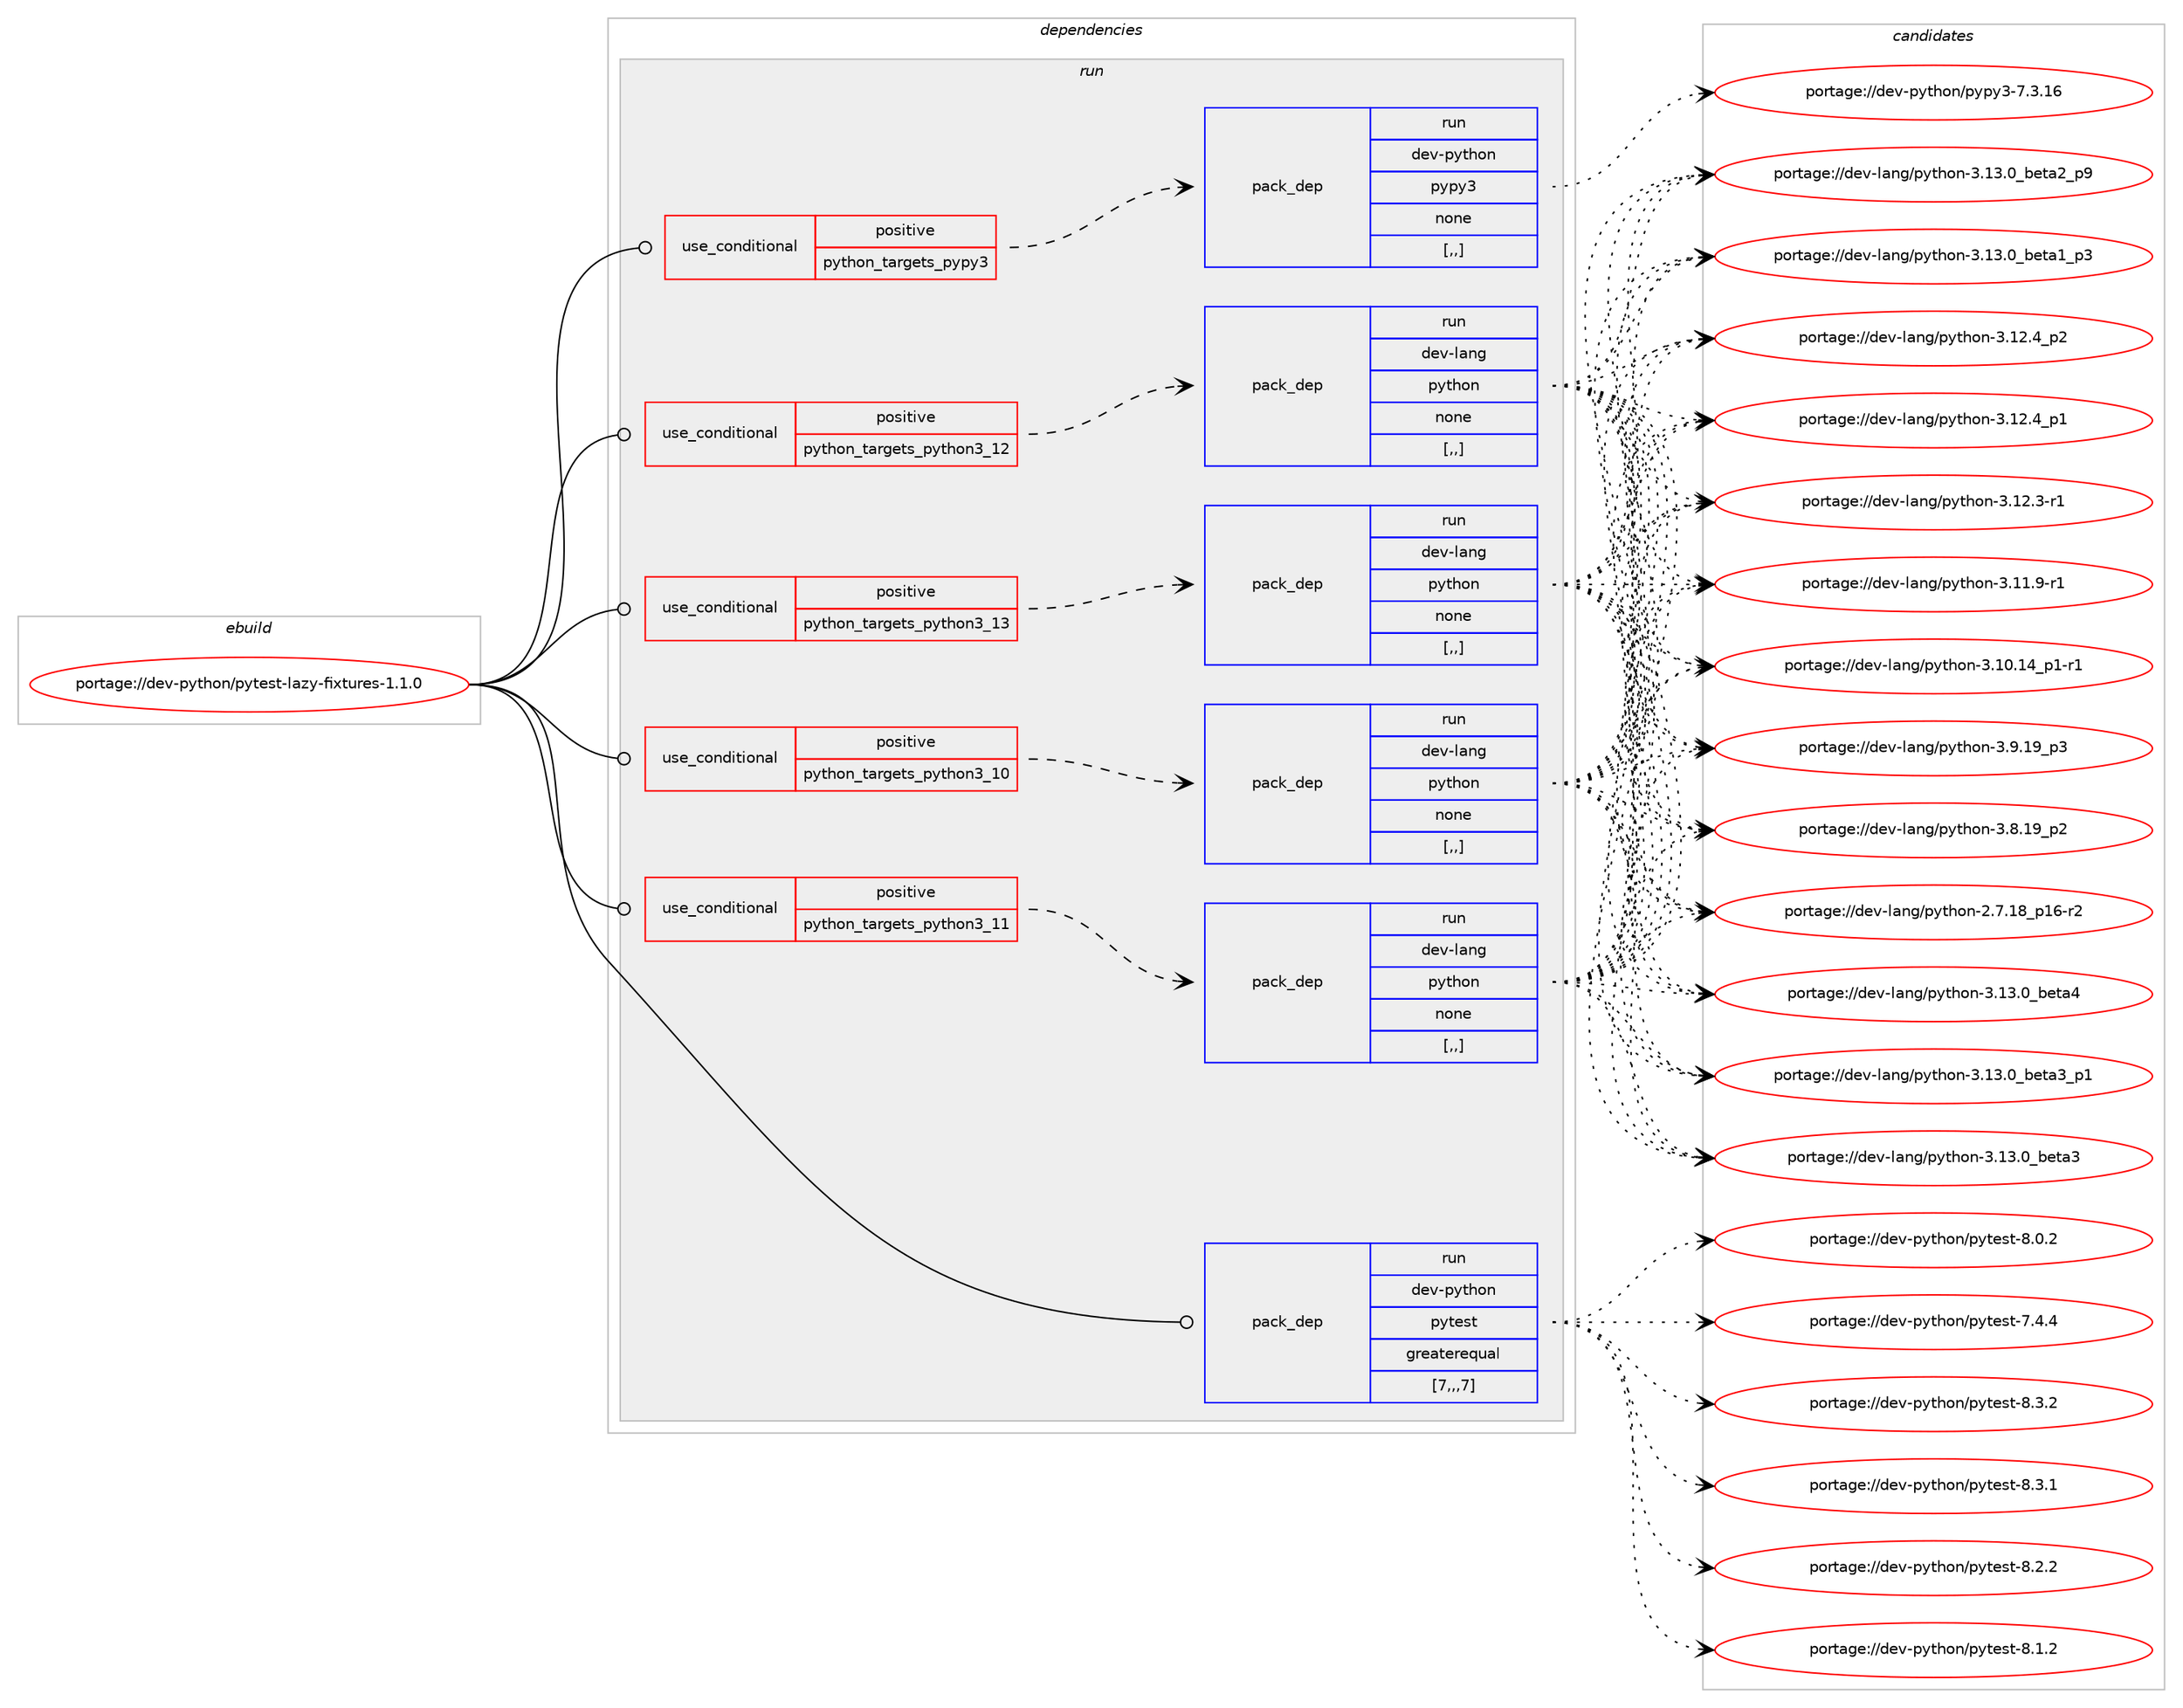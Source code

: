 digraph prolog {

# *************
# Graph options
# *************

newrank=true;
concentrate=true;
compound=true;
graph [rankdir=LR,fontname=Helvetica,fontsize=10,ranksep=1.5];#, ranksep=2.5, nodesep=0.2];
edge  [arrowhead=vee];
node  [fontname=Helvetica,fontsize=10];

# **********
# The ebuild
# **********

subgraph cluster_leftcol {
color=gray;
label=<<i>ebuild</i>>;
id [label="portage://dev-python/pytest-lazy-fixtures-1.1.0", color=red, width=4, href="../dev-python/pytest-lazy-fixtures-1.1.0.svg"];
}

# ****************
# The dependencies
# ****************

subgraph cluster_midcol {
color=gray;
label=<<i>dependencies</i>>;
subgraph cluster_compile {
fillcolor="#eeeeee";
style=filled;
label=<<i>compile</i>>;
}
subgraph cluster_compileandrun {
fillcolor="#eeeeee";
style=filled;
label=<<i>compile and run</i>>;
}
subgraph cluster_run {
fillcolor="#eeeeee";
style=filled;
label=<<i>run</i>>;
subgraph cond38006 {
dependency159392 [label=<<TABLE BORDER="0" CELLBORDER="1" CELLSPACING="0" CELLPADDING="4"><TR><TD ROWSPAN="3" CELLPADDING="10">use_conditional</TD></TR><TR><TD>positive</TD></TR><TR><TD>python_targets_pypy3</TD></TR></TABLE>>, shape=none, color=red];
subgraph pack120117 {
dependency159393 [label=<<TABLE BORDER="0" CELLBORDER="1" CELLSPACING="0" CELLPADDING="4" WIDTH="220"><TR><TD ROWSPAN="6" CELLPADDING="30">pack_dep</TD></TR><TR><TD WIDTH="110">run</TD></TR><TR><TD>dev-python</TD></TR><TR><TD>pypy3</TD></TR><TR><TD>none</TD></TR><TR><TD>[,,]</TD></TR></TABLE>>, shape=none, color=blue];
}
dependency159392:e -> dependency159393:w [weight=20,style="dashed",arrowhead="vee"];
}
id:e -> dependency159392:w [weight=20,style="solid",arrowhead="odot"];
subgraph cond38007 {
dependency159394 [label=<<TABLE BORDER="0" CELLBORDER="1" CELLSPACING="0" CELLPADDING="4"><TR><TD ROWSPAN="3" CELLPADDING="10">use_conditional</TD></TR><TR><TD>positive</TD></TR><TR><TD>python_targets_python3_10</TD></TR></TABLE>>, shape=none, color=red];
subgraph pack120118 {
dependency159395 [label=<<TABLE BORDER="0" CELLBORDER="1" CELLSPACING="0" CELLPADDING="4" WIDTH="220"><TR><TD ROWSPAN="6" CELLPADDING="30">pack_dep</TD></TR><TR><TD WIDTH="110">run</TD></TR><TR><TD>dev-lang</TD></TR><TR><TD>python</TD></TR><TR><TD>none</TD></TR><TR><TD>[,,]</TD></TR></TABLE>>, shape=none, color=blue];
}
dependency159394:e -> dependency159395:w [weight=20,style="dashed",arrowhead="vee"];
}
id:e -> dependency159394:w [weight=20,style="solid",arrowhead="odot"];
subgraph cond38008 {
dependency159396 [label=<<TABLE BORDER="0" CELLBORDER="1" CELLSPACING="0" CELLPADDING="4"><TR><TD ROWSPAN="3" CELLPADDING="10">use_conditional</TD></TR><TR><TD>positive</TD></TR><TR><TD>python_targets_python3_11</TD></TR></TABLE>>, shape=none, color=red];
subgraph pack120119 {
dependency159397 [label=<<TABLE BORDER="0" CELLBORDER="1" CELLSPACING="0" CELLPADDING="4" WIDTH="220"><TR><TD ROWSPAN="6" CELLPADDING="30">pack_dep</TD></TR><TR><TD WIDTH="110">run</TD></TR><TR><TD>dev-lang</TD></TR><TR><TD>python</TD></TR><TR><TD>none</TD></TR><TR><TD>[,,]</TD></TR></TABLE>>, shape=none, color=blue];
}
dependency159396:e -> dependency159397:w [weight=20,style="dashed",arrowhead="vee"];
}
id:e -> dependency159396:w [weight=20,style="solid",arrowhead="odot"];
subgraph cond38009 {
dependency159398 [label=<<TABLE BORDER="0" CELLBORDER="1" CELLSPACING="0" CELLPADDING="4"><TR><TD ROWSPAN="3" CELLPADDING="10">use_conditional</TD></TR><TR><TD>positive</TD></TR><TR><TD>python_targets_python3_12</TD></TR></TABLE>>, shape=none, color=red];
subgraph pack120120 {
dependency159399 [label=<<TABLE BORDER="0" CELLBORDER="1" CELLSPACING="0" CELLPADDING="4" WIDTH="220"><TR><TD ROWSPAN="6" CELLPADDING="30">pack_dep</TD></TR><TR><TD WIDTH="110">run</TD></TR><TR><TD>dev-lang</TD></TR><TR><TD>python</TD></TR><TR><TD>none</TD></TR><TR><TD>[,,]</TD></TR></TABLE>>, shape=none, color=blue];
}
dependency159398:e -> dependency159399:w [weight=20,style="dashed",arrowhead="vee"];
}
id:e -> dependency159398:w [weight=20,style="solid",arrowhead="odot"];
subgraph cond38010 {
dependency159400 [label=<<TABLE BORDER="0" CELLBORDER="1" CELLSPACING="0" CELLPADDING="4"><TR><TD ROWSPAN="3" CELLPADDING="10">use_conditional</TD></TR><TR><TD>positive</TD></TR><TR><TD>python_targets_python3_13</TD></TR></TABLE>>, shape=none, color=red];
subgraph pack120121 {
dependency159401 [label=<<TABLE BORDER="0" CELLBORDER="1" CELLSPACING="0" CELLPADDING="4" WIDTH="220"><TR><TD ROWSPAN="6" CELLPADDING="30">pack_dep</TD></TR><TR><TD WIDTH="110">run</TD></TR><TR><TD>dev-lang</TD></TR><TR><TD>python</TD></TR><TR><TD>none</TD></TR><TR><TD>[,,]</TD></TR></TABLE>>, shape=none, color=blue];
}
dependency159400:e -> dependency159401:w [weight=20,style="dashed",arrowhead="vee"];
}
id:e -> dependency159400:w [weight=20,style="solid",arrowhead="odot"];
subgraph pack120122 {
dependency159402 [label=<<TABLE BORDER="0" CELLBORDER="1" CELLSPACING="0" CELLPADDING="4" WIDTH="220"><TR><TD ROWSPAN="6" CELLPADDING="30">pack_dep</TD></TR><TR><TD WIDTH="110">run</TD></TR><TR><TD>dev-python</TD></TR><TR><TD>pytest</TD></TR><TR><TD>greaterequal</TD></TR><TR><TD>[7,,,7]</TD></TR></TABLE>>, shape=none, color=blue];
}
id:e -> dependency159402:w [weight=20,style="solid",arrowhead="odot"];
}
}

# **************
# The candidates
# **************

subgraph cluster_choices {
rank=same;
color=gray;
label=<<i>candidates</i>>;

subgraph choice120117 {
color=black;
nodesep=1;
choice10010111845112121116104111110471121211121215145554651464954 [label="portage://dev-python/pypy3-7.3.16", color=red, width=4,href="../dev-python/pypy3-7.3.16.svg"];
dependency159393:e -> choice10010111845112121116104111110471121211121215145554651464954:w [style=dotted,weight="100"];
}
subgraph choice120118 {
color=black;
nodesep=1;
choice1001011184510897110103471121211161041111104551464951464895981011169752 [label="portage://dev-lang/python-3.13.0_beta4", color=red, width=4,href="../dev-lang/python-3.13.0_beta4.svg"];
choice10010111845108971101034711212111610411111045514649514648959810111697519511249 [label="portage://dev-lang/python-3.13.0_beta3_p1", color=red, width=4,href="../dev-lang/python-3.13.0_beta3_p1.svg"];
choice1001011184510897110103471121211161041111104551464951464895981011169751 [label="portage://dev-lang/python-3.13.0_beta3", color=red, width=4,href="../dev-lang/python-3.13.0_beta3.svg"];
choice10010111845108971101034711212111610411111045514649514648959810111697509511257 [label="portage://dev-lang/python-3.13.0_beta2_p9", color=red, width=4,href="../dev-lang/python-3.13.0_beta2_p9.svg"];
choice10010111845108971101034711212111610411111045514649514648959810111697499511251 [label="portage://dev-lang/python-3.13.0_beta1_p3", color=red, width=4,href="../dev-lang/python-3.13.0_beta1_p3.svg"];
choice100101118451089711010347112121116104111110455146495046529511250 [label="portage://dev-lang/python-3.12.4_p2", color=red, width=4,href="../dev-lang/python-3.12.4_p2.svg"];
choice100101118451089711010347112121116104111110455146495046529511249 [label="portage://dev-lang/python-3.12.4_p1", color=red, width=4,href="../dev-lang/python-3.12.4_p1.svg"];
choice100101118451089711010347112121116104111110455146495046514511449 [label="portage://dev-lang/python-3.12.3-r1", color=red, width=4,href="../dev-lang/python-3.12.3-r1.svg"];
choice100101118451089711010347112121116104111110455146494946574511449 [label="portage://dev-lang/python-3.11.9-r1", color=red, width=4,href="../dev-lang/python-3.11.9-r1.svg"];
choice100101118451089711010347112121116104111110455146494846495295112494511449 [label="portage://dev-lang/python-3.10.14_p1-r1", color=red, width=4,href="../dev-lang/python-3.10.14_p1-r1.svg"];
choice100101118451089711010347112121116104111110455146574649579511251 [label="portage://dev-lang/python-3.9.19_p3", color=red, width=4,href="../dev-lang/python-3.9.19_p3.svg"];
choice100101118451089711010347112121116104111110455146564649579511250 [label="portage://dev-lang/python-3.8.19_p2", color=red, width=4,href="../dev-lang/python-3.8.19_p2.svg"];
choice100101118451089711010347112121116104111110455046554649569511249544511450 [label="portage://dev-lang/python-2.7.18_p16-r2", color=red, width=4,href="../dev-lang/python-2.7.18_p16-r2.svg"];
dependency159395:e -> choice1001011184510897110103471121211161041111104551464951464895981011169752:w [style=dotted,weight="100"];
dependency159395:e -> choice10010111845108971101034711212111610411111045514649514648959810111697519511249:w [style=dotted,weight="100"];
dependency159395:e -> choice1001011184510897110103471121211161041111104551464951464895981011169751:w [style=dotted,weight="100"];
dependency159395:e -> choice10010111845108971101034711212111610411111045514649514648959810111697509511257:w [style=dotted,weight="100"];
dependency159395:e -> choice10010111845108971101034711212111610411111045514649514648959810111697499511251:w [style=dotted,weight="100"];
dependency159395:e -> choice100101118451089711010347112121116104111110455146495046529511250:w [style=dotted,weight="100"];
dependency159395:e -> choice100101118451089711010347112121116104111110455146495046529511249:w [style=dotted,weight="100"];
dependency159395:e -> choice100101118451089711010347112121116104111110455146495046514511449:w [style=dotted,weight="100"];
dependency159395:e -> choice100101118451089711010347112121116104111110455146494946574511449:w [style=dotted,weight="100"];
dependency159395:e -> choice100101118451089711010347112121116104111110455146494846495295112494511449:w [style=dotted,weight="100"];
dependency159395:e -> choice100101118451089711010347112121116104111110455146574649579511251:w [style=dotted,weight="100"];
dependency159395:e -> choice100101118451089711010347112121116104111110455146564649579511250:w [style=dotted,weight="100"];
dependency159395:e -> choice100101118451089711010347112121116104111110455046554649569511249544511450:w [style=dotted,weight="100"];
}
subgraph choice120119 {
color=black;
nodesep=1;
choice1001011184510897110103471121211161041111104551464951464895981011169752 [label="portage://dev-lang/python-3.13.0_beta4", color=red, width=4,href="../dev-lang/python-3.13.0_beta4.svg"];
choice10010111845108971101034711212111610411111045514649514648959810111697519511249 [label="portage://dev-lang/python-3.13.0_beta3_p1", color=red, width=4,href="../dev-lang/python-3.13.0_beta3_p1.svg"];
choice1001011184510897110103471121211161041111104551464951464895981011169751 [label="portage://dev-lang/python-3.13.0_beta3", color=red, width=4,href="../dev-lang/python-3.13.0_beta3.svg"];
choice10010111845108971101034711212111610411111045514649514648959810111697509511257 [label="portage://dev-lang/python-3.13.0_beta2_p9", color=red, width=4,href="../dev-lang/python-3.13.0_beta2_p9.svg"];
choice10010111845108971101034711212111610411111045514649514648959810111697499511251 [label="portage://dev-lang/python-3.13.0_beta1_p3", color=red, width=4,href="../dev-lang/python-3.13.0_beta1_p3.svg"];
choice100101118451089711010347112121116104111110455146495046529511250 [label="portage://dev-lang/python-3.12.4_p2", color=red, width=4,href="../dev-lang/python-3.12.4_p2.svg"];
choice100101118451089711010347112121116104111110455146495046529511249 [label="portage://dev-lang/python-3.12.4_p1", color=red, width=4,href="../dev-lang/python-3.12.4_p1.svg"];
choice100101118451089711010347112121116104111110455146495046514511449 [label="portage://dev-lang/python-3.12.3-r1", color=red, width=4,href="../dev-lang/python-3.12.3-r1.svg"];
choice100101118451089711010347112121116104111110455146494946574511449 [label="portage://dev-lang/python-3.11.9-r1", color=red, width=4,href="../dev-lang/python-3.11.9-r1.svg"];
choice100101118451089711010347112121116104111110455146494846495295112494511449 [label="portage://dev-lang/python-3.10.14_p1-r1", color=red, width=4,href="../dev-lang/python-3.10.14_p1-r1.svg"];
choice100101118451089711010347112121116104111110455146574649579511251 [label="portage://dev-lang/python-3.9.19_p3", color=red, width=4,href="../dev-lang/python-3.9.19_p3.svg"];
choice100101118451089711010347112121116104111110455146564649579511250 [label="portage://dev-lang/python-3.8.19_p2", color=red, width=4,href="../dev-lang/python-3.8.19_p2.svg"];
choice100101118451089711010347112121116104111110455046554649569511249544511450 [label="portage://dev-lang/python-2.7.18_p16-r2", color=red, width=4,href="../dev-lang/python-2.7.18_p16-r2.svg"];
dependency159397:e -> choice1001011184510897110103471121211161041111104551464951464895981011169752:w [style=dotted,weight="100"];
dependency159397:e -> choice10010111845108971101034711212111610411111045514649514648959810111697519511249:w [style=dotted,weight="100"];
dependency159397:e -> choice1001011184510897110103471121211161041111104551464951464895981011169751:w [style=dotted,weight="100"];
dependency159397:e -> choice10010111845108971101034711212111610411111045514649514648959810111697509511257:w [style=dotted,weight="100"];
dependency159397:e -> choice10010111845108971101034711212111610411111045514649514648959810111697499511251:w [style=dotted,weight="100"];
dependency159397:e -> choice100101118451089711010347112121116104111110455146495046529511250:w [style=dotted,weight="100"];
dependency159397:e -> choice100101118451089711010347112121116104111110455146495046529511249:w [style=dotted,weight="100"];
dependency159397:e -> choice100101118451089711010347112121116104111110455146495046514511449:w [style=dotted,weight="100"];
dependency159397:e -> choice100101118451089711010347112121116104111110455146494946574511449:w [style=dotted,weight="100"];
dependency159397:e -> choice100101118451089711010347112121116104111110455146494846495295112494511449:w [style=dotted,weight="100"];
dependency159397:e -> choice100101118451089711010347112121116104111110455146574649579511251:w [style=dotted,weight="100"];
dependency159397:e -> choice100101118451089711010347112121116104111110455146564649579511250:w [style=dotted,weight="100"];
dependency159397:e -> choice100101118451089711010347112121116104111110455046554649569511249544511450:w [style=dotted,weight="100"];
}
subgraph choice120120 {
color=black;
nodesep=1;
choice1001011184510897110103471121211161041111104551464951464895981011169752 [label="portage://dev-lang/python-3.13.0_beta4", color=red, width=4,href="../dev-lang/python-3.13.0_beta4.svg"];
choice10010111845108971101034711212111610411111045514649514648959810111697519511249 [label="portage://dev-lang/python-3.13.0_beta3_p1", color=red, width=4,href="../dev-lang/python-3.13.0_beta3_p1.svg"];
choice1001011184510897110103471121211161041111104551464951464895981011169751 [label="portage://dev-lang/python-3.13.0_beta3", color=red, width=4,href="../dev-lang/python-3.13.0_beta3.svg"];
choice10010111845108971101034711212111610411111045514649514648959810111697509511257 [label="portage://dev-lang/python-3.13.0_beta2_p9", color=red, width=4,href="../dev-lang/python-3.13.0_beta2_p9.svg"];
choice10010111845108971101034711212111610411111045514649514648959810111697499511251 [label="portage://dev-lang/python-3.13.0_beta1_p3", color=red, width=4,href="../dev-lang/python-3.13.0_beta1_p3.svg"];
choice100101118451089711010347112121116104111110455146495046529511250 [label="portage://dev-lang/python-3.12.4_p2", color=red, width=4,href="../dev-lang/python-3.12.4_p2.svg"];
choice100101118451089711010347112121116104111110455146495046529511249 [label="portage://dev-lang/python-3.12.4_p1", color=red, width=4,href="../dev-lang/python-3.12.4_p1.svg"];
choice100101118451089711010347112121116104111110455146495046514511449 [label="portage://dev-lang/python-3.12.3-r1", color=red, width=4,href="../dev-lang/python-3.12.3-r1.svg"];
choice100101118451089711010347112121116104111110455146494946574511449 [label="portage://dev-lang/python-3.11.9-r1", color=red, width=4,href="../dev-lang/python-3.11.9-r1.svg"];
choice100101118451089711010347112121116104111110455146494846495295112494511449 [label="portage://dev-lang/python-3.10.14_p1-r1", color=red, width=4,href="../dev-lang/python-3.10.14_p1-r1.svg"];
choice100101118451089711010347112121116104111110455146574649579511251 [label="portage://dev-lang/python-3.9.19_p3", color=red, width=4,href="../dev-lang/python-3.9.19_p3.svg"];
choice100101118451089711010347112121116104111110455146564649579511250 [label="portage://dev-lang/python-3.8.19_p2", color=red, width=4,href="../dev-lang/python-3.8.19_p2.svg"];
choice100101118451089711010347112121116104111110455046554649569511249544511450 [label="portage://dev-lang/python-2.7.18_p16-r2", color=red, width=4,href="../dev-lang/python-2.7.18_p16-r2.svg"];
dependency159399:e -> choice1001011184510897110103471121211161041111104551464951464895981011169752:w [style=dotted,weight="100"];
dependency159399:e -> choice10010111845108971101034711212111610411111045514649514648959810111697519511249:w [style=dotted,weight="100"];
dependency159399:e -> choice1001011184510897110103471121211161041111104551464951464895981011169751:w [style=dotted,weight="100"];
dependency159399:e -> choice10010111845108971101034711212111610411111045514649514648959810111697509511257:w [style=dotted,weight="100"];
dependency159399:e -> choice10010111845108971101034711212111610411111045514649514648959810111697499511251:w [style=dotted,weight="100"];
dependency159399:e -> choice100101118451089711010347112121116104111110455146495046529511250:w [style=dotted,weight="100"];
dependency159399:e -> choice100101118451089711010347112121116104111110455146495046529511249:w [style=dotted,weight="100"];
dependency159399:e -> choice100101118451089711010347112121116104111110455146495046514511449:w [style=dotted,weight="100"];
dependency159399:e -> choice100101118451089711010347112121116104111110455146494946574511449:w [style=dotted,weight="100"];
dependency159399:e -> choice100101118451089711010347112121116104111110455146494846495295112494511449:w [style=dotted,weight="100"];
dependency159399:e -> choice100101118451089711010347112121116104111110455146574649579511251:w [style=dotted,weight="100"];
dependency159399:e -> choice100101118451089711010347112121116104111110455146564649579511250:w [style=dotted,weight="100"];
dependency159399:e -> choice100101118451089711010347112121116104111110455046554649569511249544511450:w [style=dotted,weight="100"];
}
subgraph choice120121 {
color=black;
nodesep=1;
choice1001011184510897110103471121211161041111104551464951464895981011169752 [label="portage://dev-lang/python-3.13.0_beta4", color=red, width=4,href="../dev-lang/python-3.13.0_beta4.svg"];
choice10010111845108971101034711212111610411111045514649514648959810111697519511249 [label="portage://dev-lang/python-3.13.0_beta3_p1", color=red, width=4,href="../dev-lang/python-3.13.0_beta3_p1.svg"];
choice1001011184510897110103471121211161041111104551464951464895981011169751 [label="portage://dev-lang/python-3.13.0_beta3", color=red, width=4,href="../dev-lang/python-3.13.0_beta3.svg"];
choice10010111845108971101034711212111610411111045514649514648959810111697509511257 [label="portage://dev-lang/python-3.13.0_beta2_p9", color=red, width=4,href="../dev-lang/python-3.13.0_beta2_p9.svg"];
choice10010111845108971101034711212111610411111045514649514648959810111697499511251 [label="portage://dev-lang/python-3.13.0_beta1_p3", color=red, width=4,href="../dev-lang/python-3.13.0_beta1_p3.svg"];
choice100101118451089711010347112121116104111110455146495046529511250 [label="portage://dev-lang/python-3.12.4_p2", color=red, width=4,href="../dev-lang/python-3.12.4_p2.svg"];
choice100101118451089711010347112121116104111110455146495046529511249 [label="portage://dev-lang/python-3.12.4_p1", color=red, width=4,href="../dev-lang/python-3.12.4_p1.svg"];
choice100101118451089711010347112121116104111110455146495046514511449 [label="portage://dev-lang/python-3.12.3-r1", color=red, width=4,href="../dev-lang/python-3.12.3-r1.svg"];
choice100101118451089711010347112121116104111110455146494946574511449 [label="portage://dev-lang/python-3.11.9-r1", color=red, width=4,href="../dev-lang/python-3.11.9-r1.svg"];
choice100101118451089711010347112121116104111110455146494846495295112494511449 [label="portage://dev-lang/python-3.10.14_p1-r1", color=red, width=4,href="../dev-lang/python-3.10.14_p1-r1.svg"];
choice100101118451089711010347112121116104111110455146574649579511251 [label="portage://dev-lang/python-3.9.19_p3", color=red, width=4,href="../dev-lang/python-3.9.19_p3.svg"];
choice100101118451089711010347112121116104111110455146564649579511250 [label="portage://dev-lang/python-3.8.19_p2", color=red, width=4,href="../dev-lang/python-3.8.19_p2.svg"];
choice100101118451089711010347112121116104111110455046554649569511249544511450 [label="portage://dev-lang/python-2.7.18_p16-r2", color=red, width=4,href="../dev-lang/python-2.7.18_p16-r2.svg"];
dependency159401:e -> choice1001011184510897110103471121211161041111104551464951464895981011169752:w [style=dotted,weight="100"];
dependency159401:e -> choice10010111845108971101034711212111610411111045514649514648959810111697519511249:w [style=dotted,weight="100"];
dependency159401:e -> choice1001011184510897110103471121211161041111104551464951464895981011169751:w [style=dotted,weight="100"];
dependency159401:e -> choice10010111845108971101034711212111610411111045514649514648959810111697509511257:w [style=dotted,weight="100"];
dependency159401:e -> choice10010111845108971101034711212111610411111045514649514648959810111697499511251:w [style=dotted,weight="100"];
dependency159401:e -> choice100101118451089711010347112121116104111110455146495046529511250:w [style=dotted,weight="100"];
dependency159401:e -> choice100101118451089711010347112121116104111110455146495046529511249:w [style=dotted,weight="100"];
dependency159401:e -> choice100101118451089711010347112121116104111110455146495046514511449:w [style=dotted,weight="100"];
dependency159401:e -> choice100101118451089711010347112121116104111110455146494946574511449:w [style=dotted,weight="100"];
dependency159401:e -> choice100101118451089711010347112121116104111110455146494846495295112494511449:w [style=dotted,weight="100"];
dependency159401:e -> choice100101118451089711010347112121116104111110455146574649579511251:w [style=dotted,weight="100"];
dependency159401:e -> choice100101118451089711010347112121116104111110455146564649579511250:w [style=dotted,weight="100"];
dependency159401:e -> choice100101118451089711010347112121116104111110455046554649569511249544511450:w [style=dotted,weight="100"];
}
subgraph choice120122 {
color=black;
nodesep=1;
choice1001011184511212111610411111047112121116101115116455646514650 [label="portage://dev-python/pytest-8.3.2", color=red, width=4,href="../dev-python/pytest-8.3.2.svg"];
choice1001011184511212111610411111047112121116101115116455646514649 [label="portage://dev-python/pytest-8.3.1", color=red, width=4,href="../dev-python/pytest-8.3.1.svg"];
choice1001011184511212111610411111047112121116101115116455646504650 [label="portage://dev-python/pytest-8.2.2", color=red, width=4,href="../dev-python/pytest-8.2.2.svg"];
choice1001011184511212111610411111047112121116101115116455646494650 [label="portage://dev-python/pytest-8.1.2", color=red, width=4,href="../dev-python/pytest-8.1.2.svg"];
choice1001011184511212111610411111047112121116101115116455646484650 [label="portage://dev-python/pytest-8.0.2", color=red, width=4,href="../dev-python/pytest-8.0.2.svg"];
choice1001011184511212111610411111047112121116101115116455546524652 [label="portage://dev-python/pytest-7.4.4", color=red, width=4,href="../dev-python/pytest-7.4.4.svg"];
dependency159402:e -> choice1001011184511212111610411111047112121116101115116455646514650:w [style=dotted,weight="100"];
dependency159402:e -> choice1001011184511212111610411111047112121116101115116455646514649:w [style=dotted,weight="100"];
dependency159402:e -> choice1001011184511212111610411111047112121116101115116455646504650:w [style=dotted,weight="100"];
dependency159402:e -> choice1001011184511212111610411111047112121116101115116455646494650:w [style=dotted,weight="100"];
dependency159402:e -> choice1001011184511212111610411111047112121116101115116455646484650:w [style=dotted,weight="100"];
dependency159402:e -> choice1001011184511212111610411111047112121116101115116455546524652:w [style=dotted,weight="100"];
}
}

}
